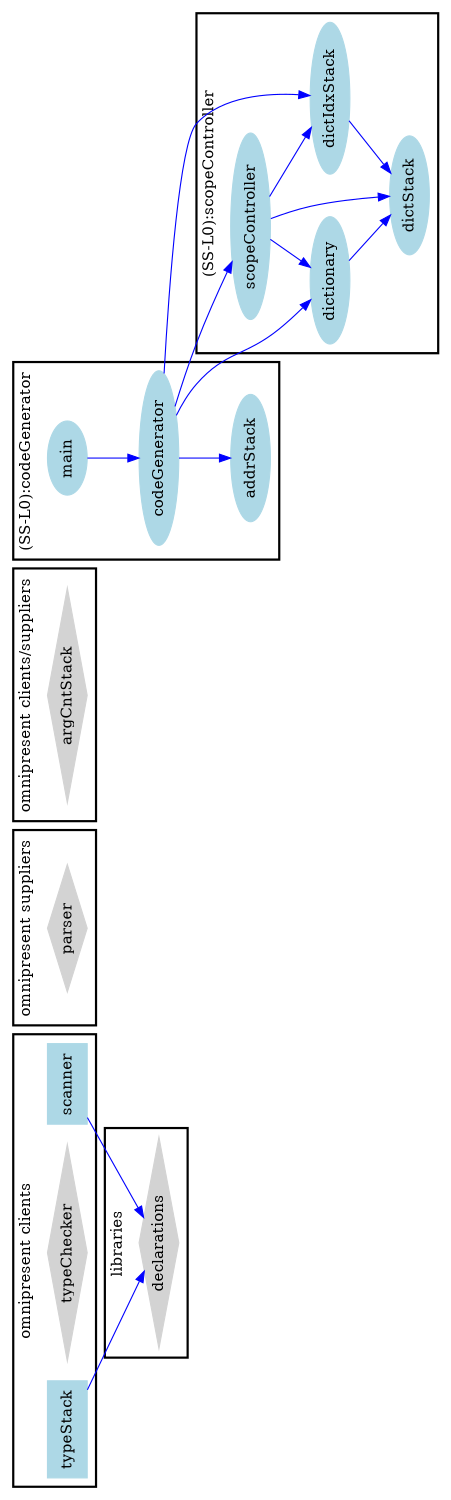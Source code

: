 /* ------------------------------------------------------------ */
/* created with bunch v3 */
/* Objective Function value = 1.0*/
/* ------------------------------------------------------------ */

digraph G {
size= "10,10";
rotate = 90;
subgraph cluster_libraries {
label = "libraries";
color = black;
style = bold;

"declarations"[shape=diamond,color=lightgray,fontcolor=black,style=filled];
}
subgraph cluster_omnipresent_suppliers {
label = "omnipresent suppliers";
color = black;
style = bold;

"parser"[shape=diamond,color=lightgray,fontcolor=black,style=filled];
}
subgraph cluster_omnipresent_clients {
label = "omnipresent clients";
color = black;
style = bold;

"scanner"[label="scanner",shape=box,color=lightblue,fontcolor=black,style=filled];
"typeChecker"[shape=diamond,color=lightgray,fontcolor=black,style=filled];
"typeStack"[label="typeStack",shape=box,color=lightblue,fontcolor=black,style=filled];
}
subgraph cluster_omnipresent_centrals {
label = "omnipresent clients/suppliers";
color = black;
style = bold;

"argCntStack"[shape=diamond,color=lightgray,fontcolor=black,style=filled];
}

"scanner" -> "declarations" [color=blue,font=6];
"typeStack" -> "declarations" [color=blue,font=6];

subgraph cluster0 {
label = "(SS-L0):codeGenerator";
color = black;
style = bold;

"addrStack"[label="addrStack",shape=ellipse,color=lightblue,fontcolor=black,style=filled];
"main"[label="main",shape=ellipse,color=lightblue,fontcolor=black,style=filled];
"codeGenerator"[label="codeGenerator",shape=ellipse,color=lightblue,fontcolor=black,style=filled];
}
subgraph cluster1 {
label = "(SS-L0):scopeController";
color = black;
style = bold;

"dictionary"[label="dictionary",shape=ellipse,color=lightblue,fontcolor=black,style=filled];
"scopeController"[label="scopeController",shape=ellipse,color=lightblue,fontcolor=black,style=filled];
"dictIdxStack"[label="dictIdxStack",shape=ellipse,color=lightblue,fontcolor=black,style=filled];
"dictStack"[label="dictStack",shape=ellipse,color=lightblue,fontcolor=black,style=filled];
}
"codeGenerator" -> "scopeController" [color=blue,font=6];
"codeGenerator" -> "dictIdxStack" [color=blue,font=6];
"codeGenerator" -> "addrStack" [color=blue,font=6];
"codeGenerator" -> "dictionary" [color=blue,font=6];
"dictIdxStack" -> "dictStack" [color=blue,font=6];
"main" -> "codeGenerator" [color=blue,font=6];
"scopeController" -> "dictIdxStack" [color=blue,font=6];
"scopeController" -> "dictStack" [color=blue,font=6];
"scopeController" -> "dictionary" [color=blue,font=6];
"dictionary" -> "dictStack" [color=blue,font=6];
}
